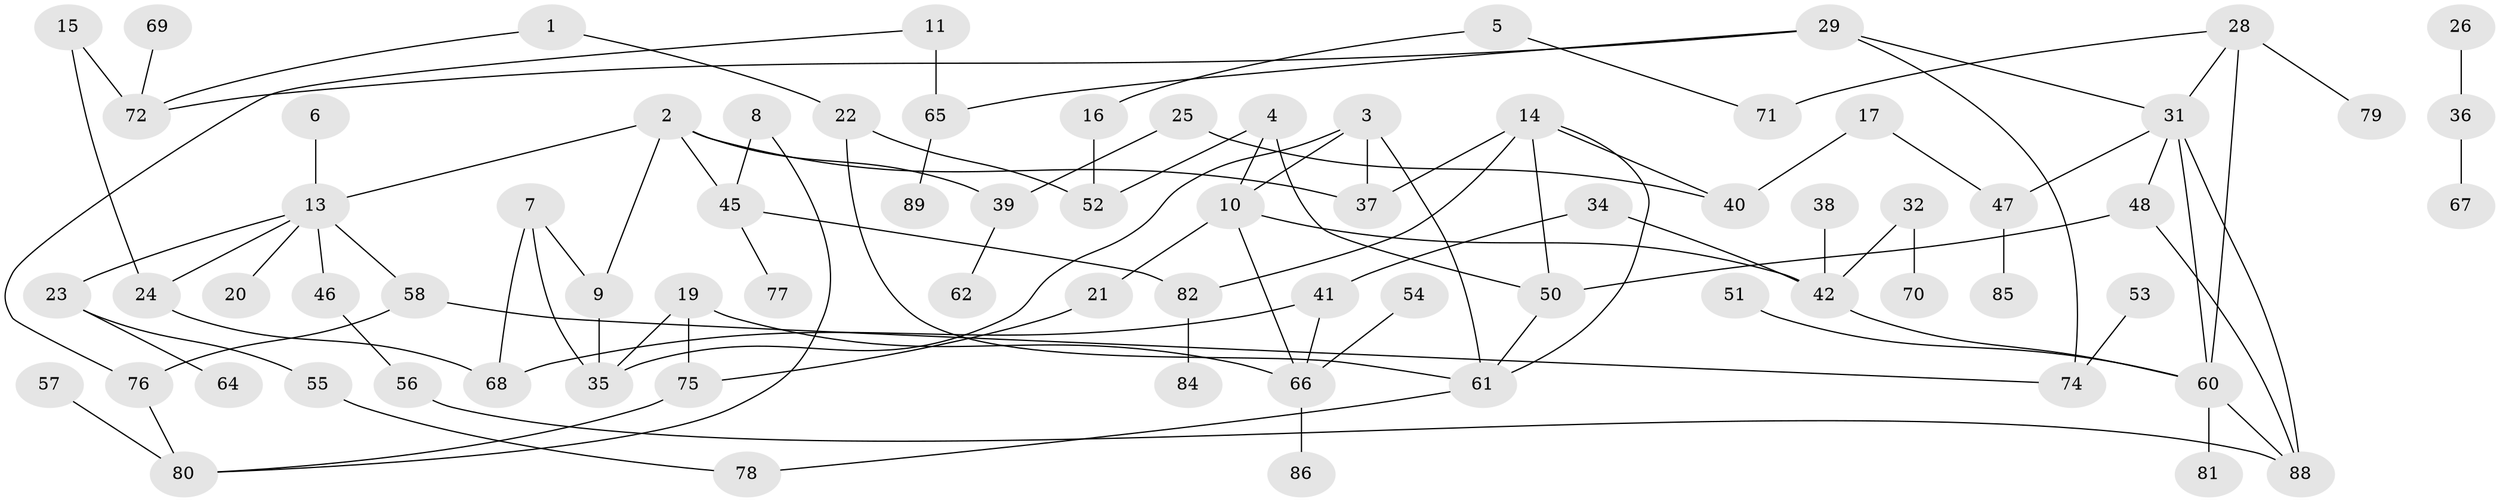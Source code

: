 // original degree distribution, {1: 0.31496062992125984, 3: 0.2125984251968504, 2: 0.2047244094488189, 4: 0.11023622047244094, 0: 0.08661417322834646, 8: 0.007874015748031496, 5: 0.03937007874015748, 6: 0.023622047244094488}
// Generated by graph-tools (version 1.1) at 2025/48/03/04/25 22:48:02]
// undirected, 76 vertices, 101 edges
graph export_dot {
  node [color=gray90,style=filled];
  1;
  2;
  3;
  4;
  5;
  6;
  7;
  8;
  9;
  10;
  11;
  13;
  14;
  15;
  16;
  17;
  19;
  20;
  21;
  22;
  23;
  24;
  25;
  26;
  28;
  29;
  31;
  32;
  34;
  35;
  36;
  37;
  38;
  39;
  40;
  41;
  42;
  45;
  46;
  47;
  48;
  50;
  51;
  52;
  53;
  54;
  55;
  56;
  57;
  58;
  60;
  61;
  62;
  64;
  65;
  66;
  67;
  68;
  69;
  70;
  71;
  72;
  74;
  75;
  76;
  77;
  78;
  79;
  80;
  81;
  82;
  84;
  85;
  86;
  88;
  89;
  1 -- 22 [weight=1.0];
  1 -- 72 [weight=1.0];
  2 -- 9 [weight=1.0];
  2 -- 13 [weight=1.0];
  2 -- 37 [weight=1.0];
  2 -- 39 [weight=1.0];
  2 -- 45 [weight=1.0];
  3 -- 10 [weight=1.0];
  3 -- 35 [weight=1.0];
  3 -- 37 [weight=1.0];
  3 -- 61 [weight=2.0];
  4 -- 10 [weight=1.0];
  4 -- 50 [weight=1.0];
  4 -- 52 [weight=1.0];
  5 -- 16 [weight=1.0];
  5 -- 71 [weight=1.0];
  6 -- 13 [weight=1.0];
  7 -- 9 [weight=1.0];
  7 -- 35 [weight=1.0];
  7 -- 68 [weight=1.0];
  8 -- 45 [weight=1.0];
  8 -- 80 [weight=1.0];
  9 -- 35 [weight=1.0];
  10 -- 21 [weight=1.0];
  10 -- 42 [weight=1.0];
  10 -- 66 [weight=1.0];
  11 -- 65 [weight=1.0];
  11 -- 76 [weight=1.0];
  13 -- 20 [weight=1.0];
  13 -- 23 [weight=1.0];
  13 -- 24 [weight=1.0];
  13 -- 46 [weight=1.0];
  13 -- 58 [weight=1.0];
  14 -- 37 [weight=1.0];
  14 -- 40 [weight=1.0];
  14 -- 50 [weight=1.0];
  14 -- 61 [weight=1.0];
  14 -- 82 [weight=1.0];
  15 -- 24 [weight=1.0];
  15 -- 72 [weight=1.0];
  16 -- 52 [weight=1.0];
  17 -- 40 [weight=1.0];
  17 -- 47 [weight=1.0];
  19 -- 35 [weight=1.0];
  19 -- 66 [weight=1.0];
  19 -- 75 [weight=1.0];
  21 -- 75 [weight=1.0];
  22 -- 52 [weight=1.0];
  22 -- 61 [weight=1.0];
  23 -- 55 [weight=1.0];
  23 -- 64 [weight=1.0];
  24 -- 68 [weight=1.0];
  25 -- 39 [weight=1.0];
  25 -- 40 [weight=1.0];
  26 -- 36 [weight=1.0];
  28 -- 31 [weight=1.0];
  28 -- 60 [weight=1.0];
  28 -- 71 [weight=1.0];
  28 -- 79 [weight=1.0];
  29 -- 31 [weight=1.0];
  29 -- 65 [weight=1.0];
  29 -- 72 [weight=1.0];
  29 -- 74 [weight=1.0];
  31 -- 47 [weight=1.0];
  31 -- 48 [weight=1.0];
  31 -- 60 [weight=1.0];
  31 -- 88 [weight=1.0];
  32 -- 42 [weight=1.0];
  32 -- 70 [weight=1.0];
  34 -- 41 [weight=1.0];
  34 -- 42 [weight=1.0];
  36 -- 67 [weight=1.0];
  38 -- 42 [weight=1.0];
  39 -- 62 [weight=1.0];
  41 -- 66 [weight=1.0];
  41 -- 68 [weight=1.0];
  42 -- 60 [weight=1.0];
  45 -- 77 [weight=1.0];
  45 -- 82 [weight=1.0];
  46 -- 56 [weight=1.0];
  47 -- 85 [weight=1.0];
  48 -- 50 [weight=1.0];
  48 -- 88 [weight=1.0];
  50 -- 61 [weight=1.0];
  51 -- 60 [weight=1.0];
  53 -- 74 [weight=1.0];
  54 -- 66 [weight=1.0];
  55 -- 78 [weight=1.0];
  56 -- 88 [weight=1.0];
  57 -- 80 [weight=1.0];
  58 -- 74 [weight=1.0];
  58 -- 76 [weight=1.0];
  60 -- 81 [weight=1.0];
  60 -- 88 [weight=1.0];
  61 -- 78 [weight=1.0];
  65 -- 89 [weight=1.0];
  66 -- 86 [weight=1.0];
  69 -- 72 [weight=1.0];
  75 -- 80 [weight=1.0];
  76 -- 80 [weight=1.0];
  82 -- 84 [weight=1.0];
}
